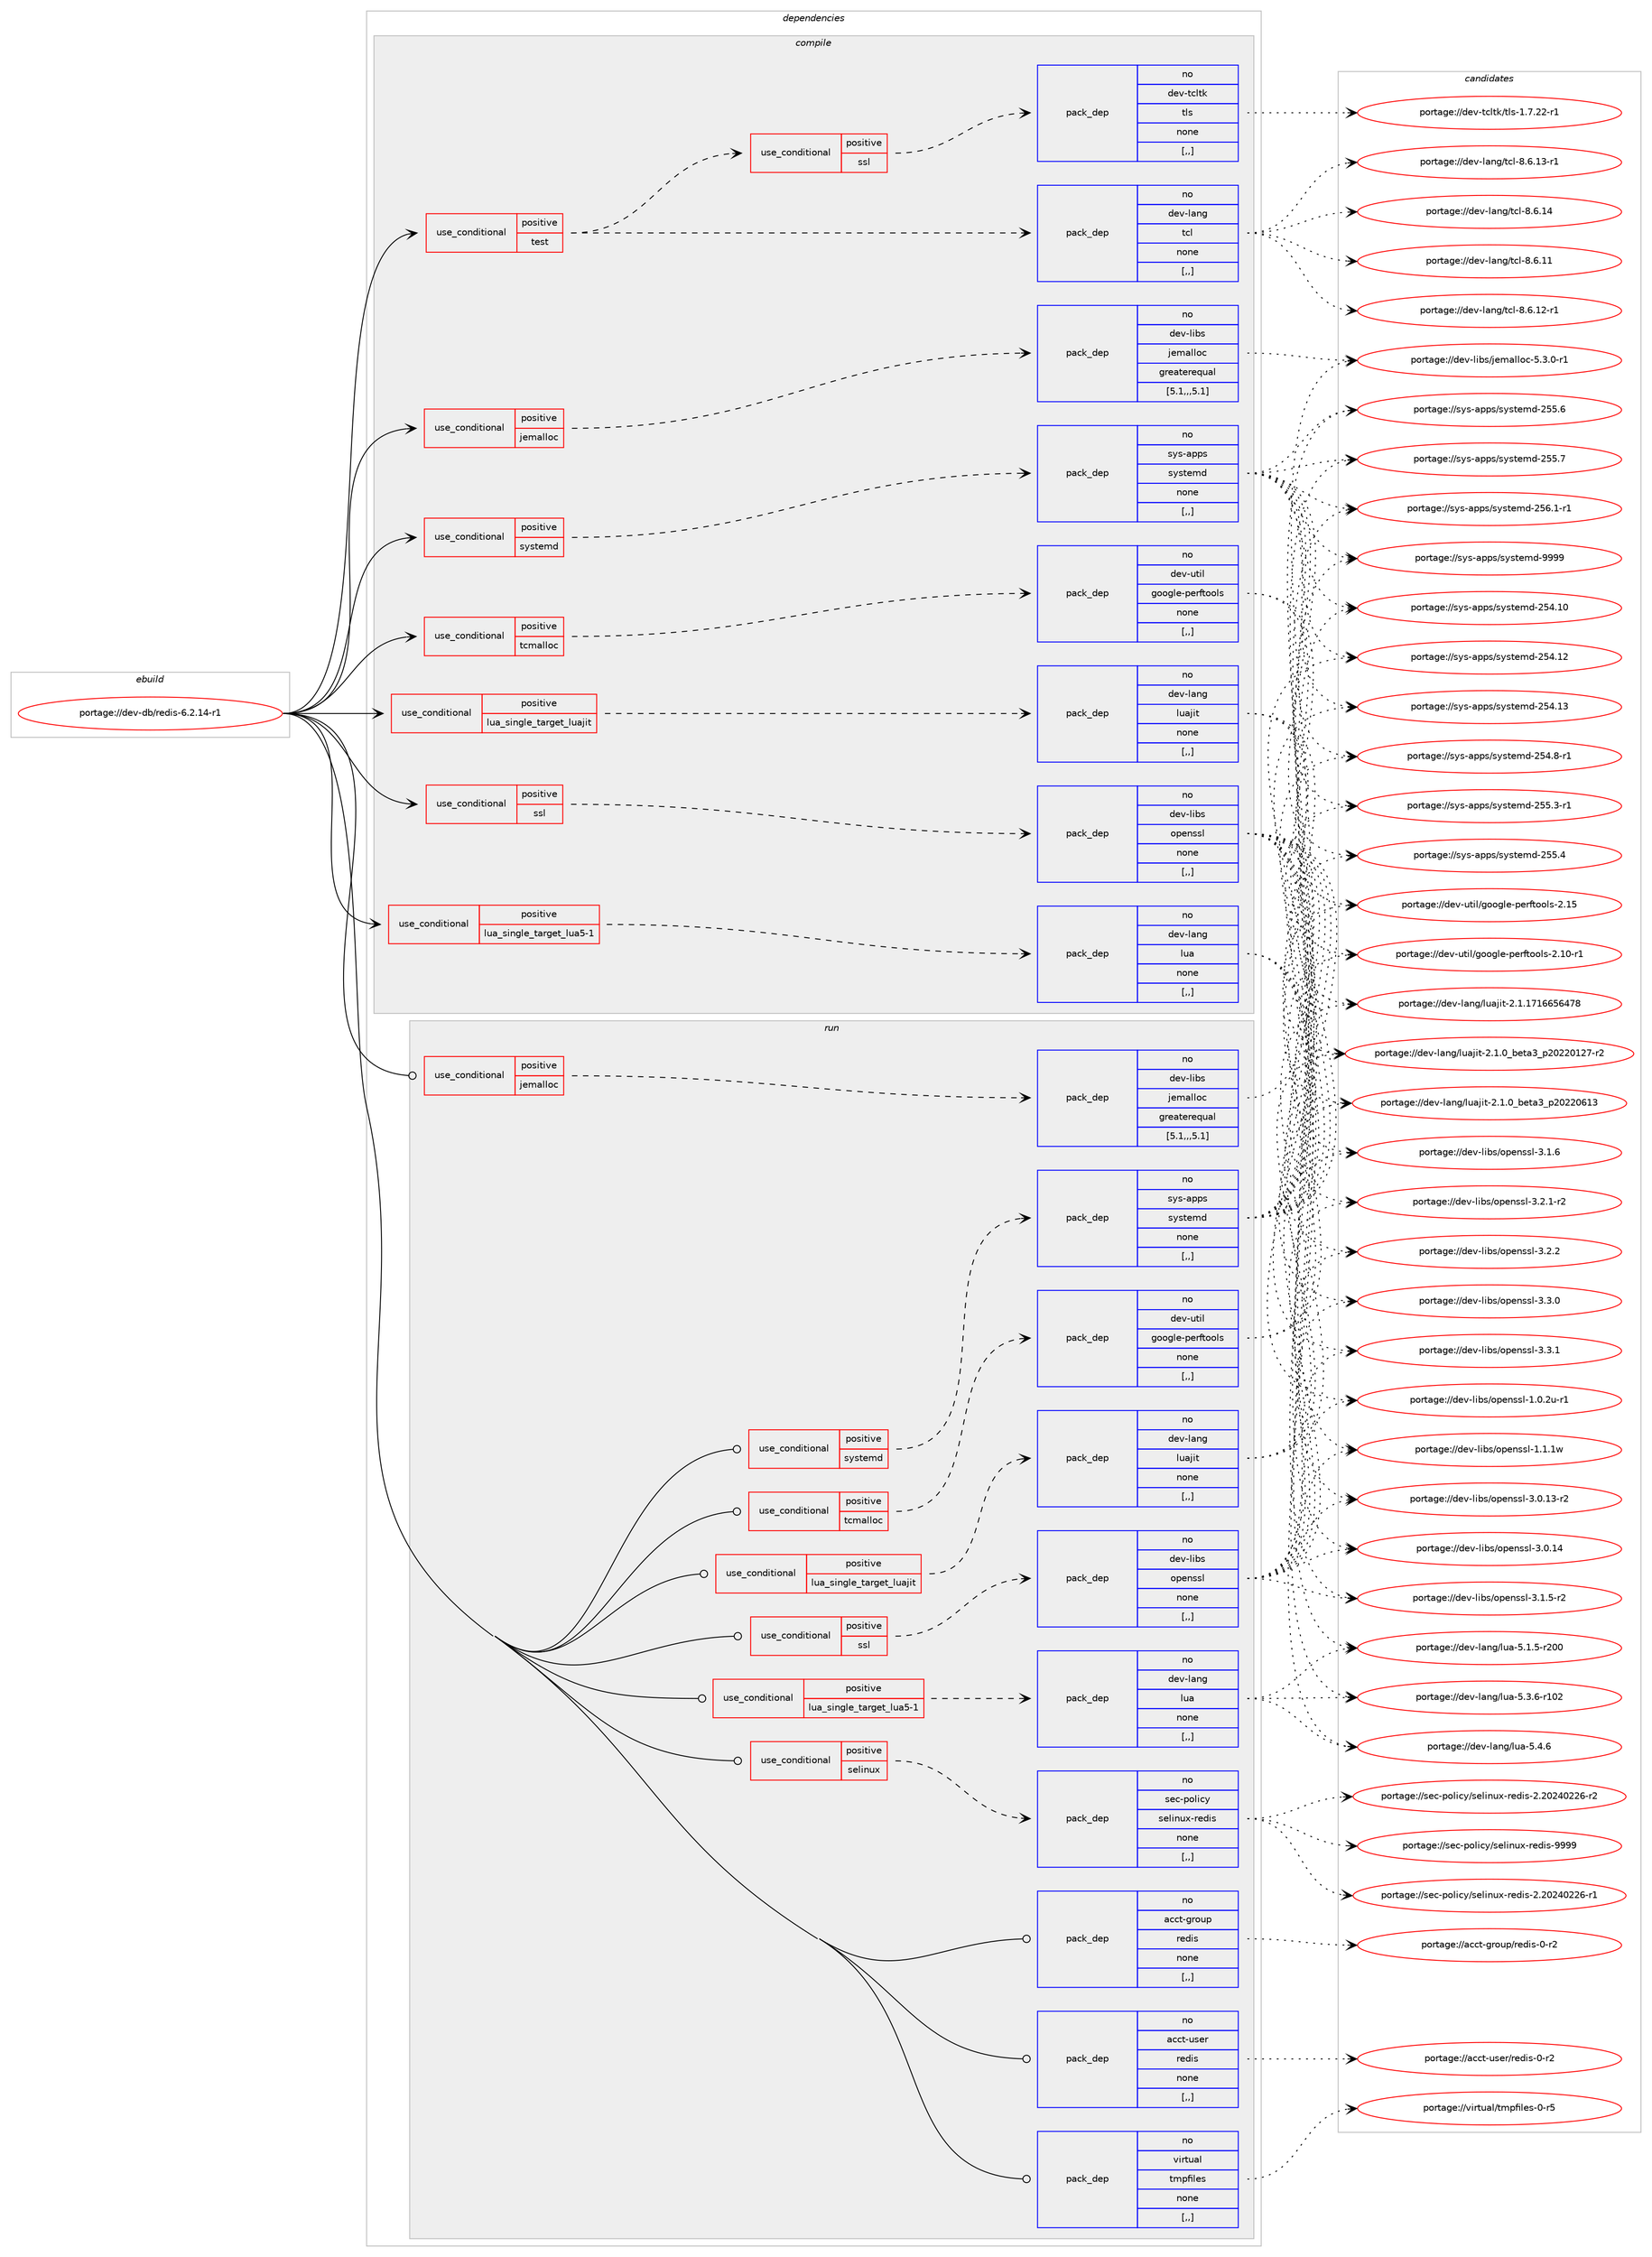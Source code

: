 digraph prolog {

# *************
# Graph options
# *************

newrank=true;
concentrate=true;
compound=true;
graph [rankdir=LR,fontname=Helvetica,fontsize=10,ranksep=1.5];#, ranksep=2.5, nodesep=0.2];
edge  [arrowhead=vee];
node  [fontname=Helvetica,fontsize=10];

# **********
# The ebuild
# **********

subgraph cluster_leftcol {
color=gray;
rank=same;
label=<<i>ebuild</i>>;
id [label="portage://dev-db/redis-6.2.14-r1", color=red, width=4, href="../dev-db/redis-6.2.14-r1.svg"];
}

# ****************
# The dependencies
# ****************

subgraph cluster_midcol {
color=gray;
label=<<i>dependencies</i>>;
subgraph cluster_compile {
fillcolor="#eeeeee";
style=filled;
label=<<i>compile</i>>;
subgraph cond18201 {
dependency68959 [label=<<TABLE BORDER="0" CELLBORDER="1" CELLSPACING="0" CELLPADDING="4"><TR><TD ROWSPAN="3" CELLPADDING="10">use_conditional</TD></TR><TR><TD>positive</TD></TR><TR><TD>jemalloc</TD></TR></TABLE>>, shape=none, color=red];
subgraph pack49841 {
dependency68960 [label=<<TABLE BORDER="0" CELLBORDER="1" CELLSPACING="0" CELLPADDING="4" WIDTH="220"><TR><TD ROWSPAN="6" CELLPADDING="30">pack_dep</TD></TR><TR><TD WIDTH="110">no</TD></TR><TR><TD>dev-libs</TD></TR><TR><TD>jemalloc</TD></TR><TR><TD>greaterequal</TD></TR><TR><TD>[5.1,,,5.1]</TD></TR></TABLE>>, shape=none, color=blue];
}
dependency68959:e -> dependency68960:w [weight=20,style="dashed",arrowhead="vee"];
}
id:e -> dependency68959:w [weight=20,style="solid",arrowhead="vee"];
subgraph cond18202 {
dependency68961 [label=<<TABLE BORDER="0" CELLBORDER="1" CELLSPACING="0" CELLPADDING="4"><TR><TD ROWSPAN="3" CELLPADDING="10">use_conditional</TD></TR><TR><TD>positive</TD></TR><TR><TD>lua_single_target_lua5-1</TD></TR></TABLE>>, shape=none, color=red];
subgraph pack49842 {
dependency68962 [label=<<TABLE BORDER="0" CELLBORDER="1" CELLSPACING="0" CELLPADDING="4" WIDTH="220"><TR><TD ROWSPAN="6" CELLPADDING="30">pack_dep</TD></TR><TR><TD WIDTH="110">no</TD></TR><TR><TD>dev-lang</TD></TR><TR><TD>lua</TD></TR><TR><TD>none</TD></TR><TR><TD>[,,]</TD></TR></TABLE>>, shape=none, color=blue];
}
dependency68961:e -> dependency68962:w [weight=20,style="dashed",arrowhead="vee"];
}
id:e -> dependency68961:w [weight=20,style="solid",arrowhead="vee"];
subgraph cond18203 {
dependency68963 [label=<<TABLE BORDER="0" CELLBORDER="1" CELLSPACING="0" CELLPADDING="4"><TR><TD ROWSPAN="3" CELLPADDING="10">use_conditional</TD></TR><TR><TD>positive</TD></TR><TR><TD>lua_single_target_luajit</TD></TR></TABLE>>, shape=none, color=red];
subgraph pack49843 {
dependency68964 [label=<<TABLE BORDER="0" CELLBORDER="1" CELLSPACING="0" CELLPADDING="4" WIDTH="220"><TR><TD ROWSPAN="6" CELLPADDING="30">pack_dep</TD></TR><TR><TD WIDTH="110">no</TD></TR><TR><TD>dev-lang</TD></TR><TR><TD>luajit</TD></TR><TR><TD>none</TD></TR><TR><TD>[,,]</TD></TR></TABLE>>, shape=none, color=blue];
}
dependency68963:e -> dependency68964:w [weight=20,style="dashed",arrowhead="vee"];
}
id:e -> dependency68963:w [weight=20,style="solid",arrowhead="vee"];
subgraph cond18204 {
dependency68965 [label=<<TABLE BORDER="0" CELLBORDER="1" CELLSPACING="0" CELLPADDING="4"><TR><TD ROWSPAN="3" CELLPADDING="10">use_conditional</TD></TR><TR><TD>positive</TD></TR><TR><TD>ssl</TD></TR></TABLE>>, shape=none, color=red];
subgraph pack49844 {
dependency68966 [label=<<TABLE BORDER="0" CELLBORDER="1" CELLSPACING="0" CELLPADDING="4" WIDTH="220"><TR><TD ROWSPAN="6" CELLPADDING="30">pack_dep</TD></TR><TR><TD WIDTH="110">no</TD></TR><TR><TD>dev-libs</TD></TR><TR><TD>openssl</TD></TR><TR><TD>none</TD></TR><TR><TD>[,,]</TD></TR></TABLE>>, shape=none, color=blue];
}
dependency68965:e -> dependency68966:w [weight=20,style="dashed",arrowhead="vee"];
}
id:e -> dependency68965:w [weight=20,style="solid",arrowhead="vee"];
subgraph cond18205 {
dependency68967 [label=<<TABLE BORDER="0" CELLBORDER="1" CELLSPACING="0" CELLPADDING="4"><TR><TD ROWSPAN="3" CELLPADDING="10">use_conditional</TD></TR><TR><TD>positive</TD></TR><TR><TD>systemd</TD></TR></TABLE>>, shape=none, color=red];
subgraph pack49845 {
dependency68968 [label=<<TABLE BORDER="0" CELLBORDER="1" CELLSPACING="0" CELLPADDING="4" WIDTH="220"><TR><TD ROWSPAN="6" CELLPADDING="30">pack_dep</TD></TR><TR><TD WIDTH="110">no</TD></TR><TR><TD>sys-apps</TD></TR><TR><TD>systemd</TD></TR><TR><TD>none</TD></TR><TR><TD>[,,]</TD></TR></TABLE>>, shape=none, color=blue];
}
dependency68967:e -> dependency68968:w [weight=20,style="dashed",arrowhead="vee"];
}
id:e -> dependency68967:w [weight=20,style="solid",arrowhead="vee"];
subgraph cond18206 {
dependency68969 [label=<<TABLE BORDER="0" CELLBORDER="1" CELLSPACING="0" CELLPADDING="4"><TR><TD ROWSPAN="3" CELLPADDING="10">use_conditional</TD></TR><TR><TD>positive</TD></TR><TR><TD>tcmalloc</TD></TR></TABLE>>, shape=none, color=red];
subgraph pack49846 {
dependency68970 [label=<<TABLE BORDER="0" CELLBORDER="1" CELLSPACING="0" CELLPADDING="4" WIDTH="220"><TR><TD ROWSPAN="6" CELLPADDING="30">pack_dep</TD></TR><TR><TD WIDTH="110">no</TD></TR><TR><TD>dev-util</TD></TR><TR><TD>google-perftools</TD></TR><TR><TD>none</TD></TR><TR><TD>[,,]</TD></TR></TABLE>>, shape=none, color=blue];
}
dependency68969:e -> dependency68970:w [weight=20,style="dashed",arrowhead="vee"];
}
id:e -> dependency68969:w [weight=20,style="solid",arrowhead="vee"];
subgraph cond18207 {
dependency68971 [label=<<TABLE BORDER="0" CELLBORDER="1" CELLSPACING="0" CELLPADDING="4"><TR><TD ROWSPAN="3" CELLPADDING="10">use_conditional</TD></TR><TR><TD>positive</TD></TR><TR><TD>test</TD></TR></TABLE>>, shape=none, color=red];
subgraph pack49847 {
dependency68972 [label=<<TABLE BORDER="0" CELLBORDER="1" CELLSPACING="0" CELLPADDING="4" WIDTH="220"><TR><TD ROWSPAN="6" CELLPADDING="30">pack_dep</TD></TR><TR><TD WIDTH="110">no</TD></TR><TR><TD>dev-lang</TD></TR><TR><TD>tcl</TD></TR><TR><TD>none</TD></TR><TR><TD>[,,]</TD></TR></TABLE>>, shape=none, color=blue];
}
dependency68971:e -> dependency68972:w [weight=20,style="dashed",arrowhead="vee"];
subgraph cond18208 {
dependency68973 [label=<<TABLE BORDER="0" CELLBORDER="1" CELLSPACING="0" CELLPADDING="4"><TR><TD ROWSPAN="3" CELLPADDING="10">use_conditional</TD></TR><TR><TD>positive</TD></TR><TR><TD>ssl</TD></TR></TABLE>>, shape=none, color=red];
subgraph pack49848 {
dependency68974 [label=<<TABLE BORDER="0" CELLBORDER="1" CELLSPACING="0" CELLPADDING="4" WIDTH="220"><TR><TD ROWSPAN="6" CELLPADDING="30">pack_dep</TD></TR><TR><TD WIDTH="110">no</TD></TR><TR><TD>dev-tcltk</TD></TR><TR><TD>tls</TD></TR><TR><TD>none</TD></TR><TR><TD>[,,]</TD></TR></TABLE>>, shape=none, color=blue];
}
dependency68973:e -> dependency68974:w [weight=20,style="dashed",arrowhead="vee"];
}
dependency68971:e -> dependency68973:w [weight=20,style="dashed",arrowhead="vee"];
}
id:e -> dependency68971:w [weight=20,style="solid",arrowhead="vee"];
}
subgraph cluster_compileandrun {
fillcolor="#eeeeee";
style=filled;
label=<<i>compile and run</i>>;
}
subgraph cluster_run {
fillcolor="#eeeeee";
style=filled;
label=<<i>run</i>>;
subgraph cond18209 {
dependency68975 [label=<<TABLE BORDER="0" CELLBORDER="1" CELLSPACING="0" CELLPADDING="4"><TR><TD ROWSPAN="3" CELLPADDING="10">use_conditional</TD></TR><TR><TD>positive</TD></TR><TR><TD>jemalloc</TD></TR></TABLE>>, shape=none, color=red];
subgraph pack49849 {
dependency68976 [label=<<TABLE BORDER="0" CELLBORDER="1" CELLSPACING="0" CELLPADDING="4" WIDTH="220"><TR><TD ROWSPAN="6" CELLPADDING="30">pack_dep</TD></TR><TR><TD WIDTH="110">no</TD></TR><TR><TD>dev-libs</TD></TR><TR><TD>jemalloc</TD></TR><TR><TD>greaterequal</TD></TR><TR><TD>[5.1,,,5.1]</TD></TR></TABLE>>, shape=none, color=blue];
}
dependency68975:e -> dependency68976:w [weight=20,style="dashed",arrowhead="vee"];
}
id:e -> dependency68975:w [weight=20,style="solid",arrowhead="odot"];
subgraph cond18210 {
dependency68977 [label=<<TABLE BORDER="0" CELLBORDER="1" CELLSPACING="0" CELLPADDING="4"><TR><TD ROWSPAN="3" CELLPADDING="10">use_conditional</TD></TR><TR><TD>positive</TD></TR><TR><TD>lua_single_target_lua5-1</TD></TR></TABLE>>, shape=none, color=red];
subgraph pack49850 {
dependency68978 [label=<<TABLE BORDER="0" CELLBORDER="1" CELLSPACING="0" CELLPADDING="4" WIDTH="220"><TR><TD ROWSPAN="6" CELLPADDING="30">pack_dep</TD></TR><TR><TD WIDTH="110">no</TD></TR><TR><TD>dev-lang</TD></TR><TR><TD>lua</TD></TR><TR><TD>none</TD></TR><TR><TD>[,,]</TD></TR></TABLE>>, shape=none, color=blue];
}
dependency68977:e -> dependency68978:w [weight=20,style="dashed",arrowhead="vee"];
}
id:e -> dependency68977:w [weight=20,style="solid",arrowhead="odot"];
subgraph cond18211 {
dependency68979 [label=<<TABLE BORDER="0" CELLBORDER="1" CELLSPACING="0" CELLPADDING="4"><TR><TD ROWSPAN="3" CELLPADDING="10">use_conditional</TD></TR><TR><TD>positive</TD></TR><TR><TD>lua_single_target_luajit</TD></TR></TABLE>>, shape=none, color=red];
subgraph pack49851 {
dependency68980 [label=<<TABLE BORDER="0" CELLBORDER="1" CELLSPACING="0" CELLPADDING="4" WIDTH="220"><TR><TD ROWSPAN="6" CELLPADDING="30">pack_dep</TD></TR><TR><TD WIDTH="110">no</TD></TR><TR><TD>dev-lang</TD></TR><TR><TD>luajit</TD></TR><TR><TD>none</TD></TR><TR><TD>[,,]</TD></TR></TABLE>>, shape=none, color=blue];
}
dependency68979:e -> dependency68980:w [weight=20,style="dashed",arrowhead="vee"];
}
id:e -> dependency68979:w [weight=20,style="solid",arrowhead="odot"];
subgraph cond18212 {
dependency68981 [label=<<TABLE BORDER="0" CELLBORDER="1" CELLSPACING="0" CELLPADDING="4"><TR><TD ROWSPAN="3" CELLPADDING="10">use_conditional</TD></TR><TR><TD>positive</TD></TR><TR><TD>selinux</TD></TR></TABLE>>, shape=none, color=red];
subgraph pack49852 {
dependency68982 [label=<<TABLE BORDER="0" CELLBORDER="1" CELLSPACING="0" CELLPADDING="4" WIDTH="220"><TR><TD ROWSPAN="6" CELLPADDING="30">pack_dep</TD></TR><TR><TD WIDTH="110">no</TD></TR><TR><TD>sec-policy</TD></TR><TR><TD>selinux-redis</TD></TR><TR><TD>none</TD></TR><TR><TD>[,,]</TD></TR></TABLE>>, shape=none, color=blue];
}
dependency68981:e -> dependency68982:w [weight=20,style="dashed",arrowhead="vee"];
}
id:e -> dependency68981:w [weight=20,style="solid",arrowhead="odot"];
subgraph cond18213 {
dependency68983 [label=<<TABLE BORDER="0" CELLBORDER="1" CELLSPACING="0" CELLPADDING="4"><TR><TD ROWSPAN="3" CELLPADDING="10">use_conditional</TD></TR><TR><TD>positive</TD></TR><TR><TD>ssl</TD></TR></TABLE>>, shape=none, color=red];
subgraph pack49853 {
dependency68984 [label=<<TABLE BORDER="0" CELLBORDER="1" CELLSPACING="0" CELLPADDING="4" WIDTH="220"><TR><TD ROWSPAN="6" CELLPADDING="30">pack_dep</TD></TR><TR><TD WIDTH="110">no</TD></TR><TR><TD>dev-libs</TD></TR><TR><TD>openssl</TD></TR><TR><TD>none</TD></TR><TR><TD>[,,]</TD></TR></TABLE>>, shape=none, color=blue];
}
dependency68983:e -> dependency68984:w [weight=20,style="dashed",arrowhead="vee"];
}
id:e -> dependency68983:w [weight=20,style="solid",arrowhead="odot"];
subgraph cond18214 {
dependency68985 [label=<<TABLE BORDER="0" CELLBORDER="1" CELLSPACING="0" CELLPADDING="4"><TR><TD ROWSPAN="3" CELLPADDING="10">use_conditional</TD></TR><TR><TD>positive</TD></TR><TR><TD>systemd</TD></TR></TABLE>>, shape=none, color=red];
subgraph pack49854 {
dependency68986 [label=<<TABLE BORDER="0" CELLBORDER="1" CELLSPACING="0" CELLPADDING="4" WIDTH="220"><TR><TD ROWSPAN="6" CELLPADDING="30">pack_dep</TD></TR><TR><TD WIDTH="110">no</TD></TR><TR><TD>sys-apps</TD></TR><TR><TD>systemd</TD></TR><TR><TD>none</TD></TR><TR><TD>[,,]</TD></TR></TABLE>>, shape=none, color=blue];
}
dependency68985:e -> dependency68986:w [weight=20,style="dashed",arrowhead="vee"];
}
id:e -> dependency68985:w [weight=20,style="solid",arrowhead="odot"];
subgraph cond18215 {
dependency68987 [label=<<TABLE BORDER="0" CELLBORDER="1" CELLSPACING="0" CELLPADDING="4"><TR><TD ROWSPAN="3" CELLPADDING="10">use_conditional</TD></TR><TR><TD>positive</TD></TR><TR><TD>tcmalloc</TD></TR></TABLE>>, shape=none, color=red];
subgraph pack49855 {
dependency68988 [label=<<TABLE BORDER="0" CELLBORDER="1" CELLSPACING="0" CELLPADDING="4" WIDTH="220"><TR><TD ROWSPAN="6" CELLPADDING="30">pack_dep</TD></TR><TR><TD WIDTH="110">no</TD></TR><TR><TD>dev-util</TD></TR><TR><TD>google-perftools</TD></TR><TR><TD>none</TD></TR><TR><TD>[,,]</TD></TR></TABLE>>, shape=none, color=blue];
}
dependency68987:e -> dependency68988:w [weight=20,style="dashed",arrowhead="vee"];
}
id:e -> dependency68987:w [weight=20,style="solid",arrowhead="odot"];
subgraph pack49856 {
dependency68989 [label=<<TABLE BORDER="0" CELLBORDER="1" CELLSPACING="0" CELLPADDING="4" WIDTH="220"><TR><TD ROWSPAN="6" CELLPADDING="30">pack_dep</TD></TR><TR><TD WIDTH="110">no</TD></TR><TR><TD>acct-group</TD></TR><TR><TD>redis</TD></TR><TR><TD>none</TD></TR><TR><TD>[,,]</TD></TR></TABLE>>, shape=none, color=blue];
}
id:e -> dependency68989:w [weight=20,style="solid",arrowhead="odot"];
subgraph pack49857 {
dependency68990 [label=<<TABLE BORDER="0" CELLBORDER="1" CELLSPACING="0" CELLPADDING="4" WIDTH="220"><TR><TD ROWSPAN="6" CELLPADDING="30">pack_dep</TD></TR><TR><TD WIDTH="110">no</TD></TR><TR><TD>acct-user</TD></TR><TR><TD>redis</TD></TR><TR><TD>none</TD></TR><TR><TD>[,,]</TD></TR></TABLE>>, shape=none, color=blue];
}
id:e -> dependency68990:w [weight=20,style="solid",arrowhead="odot"];
subgraph pack49858 {
dependency68991 [label=<<TABLE BORDER="0" CELLBORDER="1" CELLSPACING="0" CELLPADDING="4" WIDTH="220"><TR><TD ROWSPAN="6" CELLPADDING="30">pack_dep</TD></TR><TR><TD WIDTH="110">no</TD></TR><TR><TD>virtual</TD></TR><TR><TD>tmpfiles</TD></TR><TR><TD>none</TD></TR><TR><TD>[,,]</TD></TR></TABLE>>, shape=none, color=blue];
}
id:e -> dependency68991:w [weight=20,style="solid",arrowhead="odot"];
}
}

# **************
# The candidates
# **************

subgraph cluster_choices {
rank=same;
color=gray;
label=<<i>candidates</i>>;

subgraph choice49841 {
color=black;
nodesep=1;
choice10010111845108105981154710610110997108108111994553465146484511449 [label="portage://dev-libs/jemalloc-5.3.0-r1", color=red, width=4,href="../dev-libs/jemalloc-5.3.0-r1.svg"];
dependency68960:e -> choice10010111845108105981154710610110997108108111994553465146484511449:w [style=dotted,weight="100"];
}
subgraph choice49842 {
color=black;
nodesep=1;
choice1001011184510897110103471081179745534649465345114504848 [label="portage://dev-lang/lua-5.1.5-r200", color=red, width=4,href="../dev-lang/lua-5.1.5-r200.svg"];
choice1001011184510897110103471081179745534651465445114494850 [label="portage://dev-lang/lua-5.3.6-r102", color=red, width=4,href="../dev-lang/lua-5.3.6-r102.svg"];
choice10010111845108971101034710811797455346524654 [label="portage://dev-lang/lua-5.4.6", color=red, width=4,href="../dev-lang/lua-5.4.6.svg"];
dependency68962:e -> choice1001011184510897110103471081179745534649465345114504848:w [style=dotted,weight="100"];
dependency68962:e -> choice1001011184510897110103471081179745534651465445114494850:w [style=dotted,weight="100"];
dependency68962:e -> choice10010111845108971101034710811797455346524654:w [style=dotted,weight="100"];
}
subgraph choice49843 {
color=black;
nodesep=1;
choice10010111845108971101034710811797106105116455046494648959810111697519511250485050484950554511450 [label="portage://dev-lang/luajit-2.1.0_beta3_p20220127-r2", color=red, width=4,href="../dev-lang/luajit-2.1.0_beta3_p20220127-r2.svg"];
choice1001011184510897110103471081179710610511645504649464895981011169751951125048505048544951 [label="portage://dev-lang/luajit-2.1.0_beta3_p20220613", color=red, width=4,href="../dev-lang/luajit-2.1.0_beta3_p20220613.svg"];
choice10010111845108971101034710811797106105116455046494649554954545354525556 [label="portage://dev-lang/luajit-2.1.1716656478", color=red, width=4,href="../dev-lang/luajit-2.1.1716656478.svg"];
dependency68964:e -> choice10010111845108971101034710811797106105116455046494648959810111697519511250485050484950554511450:w [style=dotted,weight="100"];
dependency68964:e -> choice1001011184510897110103471081179710610511645504649464895981011169751951125048505048544951:w [style=dotted,weight="100"];
dependency68964:e -> choice10010111845108971101034710811797106105116455046494649554954545354525556:w [style=dotted,weight="100"];
}
subgraph choice49844 {
color=black;
nodesep=1;
choice1001011184510810598115471111121011101151151084549464846501174511449 [label="portage://dev-libs/openssl-1.0.2u-r1", color=red, width=4,href="../dev-libs/openssl-1.0.2u-r1.svg"];
choice100101118451081059811547111112101110115115108454946494649119 [label="portage://dev-libs/openssl-1.1.1w", color=red, width=4,href="../dev-libs/openssl-1.1.1w.svg"];
choice100101118451081059811547111112101110115115108455146484649514511450 [label="portage://dev-libs/openssl-3.0.13-r2", color=red, width=4,href="../dev-libs/openssl-3.0.13-r2.svg"];
choice10010111845108105981154711111210111011511510845514648464952 [label="portage://dev-libs/openssl-3.0.14", color=red, width=4,href="../dev-libs/openssl-3.0.14.svg"];
choice1001011184510810598115471111121011101151151084551464946534511450 [label="portage://dev-libs/openssl-3.1.5-r2", color=red, width=4,href="../dev-libs/openssl-3.1.5-r2.svg"];
choice100101118451081059811547111112101110115115108455146494654 [label="portage://dev-libs/openssl-3.1.6", color=red, width=4,href="../dev-libs/openssl-3.1.6.svg"];
choice1001011184510810598115471111121011101151151084551465046494511450 [label="portage://dev-libs/openssl-3.2.1-r2", color=red, width=4,href="../dev-libs/openssl-3.2.1-r2.svg"];
choice100101118451081059811547111112101110115115108455146504650 [label="portage://dev-libs/openssl-3.2.2", color=red, width=4,href="../dev-libs/openssl-3.2.2.svg"];
choice100101118451081059811547111112101110115115108455146514648 [label="portage://dev-libs/openssl-3.3.0", color=red, width=4,href="../dev-libs/openssl-3.3.0.svg"];
choice100101118451081059811547111112101110115115108455146514649 [label="portage://dev-libs/openssl-3.3.1", color=red, width=4,href="../dev-libs/openssl-3.3.1.svg"];
dependency68966:e -> choice1001011184510810598115471111121011101151151084549464846501174511449:w [style=dotted,weight="100"];
dependency68966:e -> choice100101118451081059811547111112101110115115108454946494649119:w [style=dotted,weight="100"];
dependency68966:e -> choice100101118451081059811547111112101110115115108455146484649514511450:w [style=dotted,weight="100"];
dependency68966:e -> choice10010111845108105981154711111210111011511510845514648464952:w [style=dotted,weight="100"];
dependency68966:e -> choice1001011184510810598115471111121011101151151084551464946534511450:w [style=dotted,weight="100"];
dependency68966:e -> choice100101118451081059811547111112101110115115108455146494654:w [style=dotted,weight="100"];
dependency68966:e -> choice1001011184510810598115471111121011101151151084551465046494511450:w [style=dotted,weight="100"];
dependency68966:e -> choice100101118451081059811547111112101110115115108455146504650:w [style=dotted,weight="100"];
dependency68966:e -> choice100101118451081059811547111112101110115115108455146514648:w [style=dotted,weight="100"];
dependency68966:e -> choice100101118451081059811547111112101110115115108455146514649:w [style=dotted,weight="100"];
}
subgraph choice49845 {
color=black;
nodesep=1;
choice11512111545971121121154711512111511610110910045505352464948 [label="portage://sys-apps/systemd-254.10", color=red, width=4,href="../sys-apps/systemd-254.10.svg"];
choice11512111545971121121154711512111511610110910045505352464950 [label="portage://sys-apps/systemd-254.12", color=red, width=4,href="../sys-apps/systemd-254.12.svg"];
choice11512111545971121121154711512111511610110910045505352464951 [label="portage://sys-apps/systemd-254.13", color=red, width=4,href="../sys-apps/systemd-254.13.svg"];
choice1151211154597112112115471151211151161011091004550535246564511449 [label="portage://sys-apps/systemd-254.8-r1", color=red, width=4,href="../sys-apps/systemd-254.8-r1.svg"];
choice1151211154597112112115471151211151161011091004550535346514511449 [label="portage://sys-apps/systemd-255.3-r1", color=red, width=4,href="../sys-apps/systemd-255.3-r1.svg"];
choice115121115459711211211547115121115116101109100455053534652 [label="portage://sys-apps/systemd-255.4", color=red, width=4,href="../sys-apps/systemd-255.4.svg"];
choice115121115459711211211547115121115116101109100455053534654 [label="portage://sys-apps/systemd-255.6", color=red, width=4,href="../sys-apps/systemd-255.6.svg"];
choice115121115459711211211547115121115116101109100455053534655 [label="portage://sys-apps/systemd-255.7", color=red, width=4,href="../sys-apps/systemd-255.7.svg"];
choice1151211154597112112115471151211151161011091004550535446494511449 [label="portage://sys-apps/systemd-256.1-r1", color=red, width=4,href="../sys-apps/systemd-256.1-r1.svg"];
choice1151211154597112112115471151211151161011091004557575757 [label="portage://sys-apps/systemd-9999", color=red, width=4,href="../sys-apps/systemd-9999.svg"];
dependency68968:e -> choice11512111545971121121154711512111511610110910045505352464948:w [style=dotted,weight="100"];
dependency68968:e -> choice11512111545971121121154711512111511610110910045505352464950:w [style=dotted,weight="100"];
dependency68968:e -> choice11512111545971121121154711512111511610110910045505352464951:w [style=dotted,weight="100"];
dependency68968:e -> choice1151211154597112112115471151211151161011091004550535246564511449:w [style=dotted,weight="100"];
dependency68968:e -> choice1151211154597112112115471151211151161011091004550535346514511449:w [style=dotted,weight="100"];
dependency68968:e -> choice115121115459711211211547115121115116101109100455053534652:w [style=dotted,weight="100"];
dependency68968:e -> choice115121115459711211211547115121115116101109100455053534654:w [style=dotted,weight="100"];
dependency68968:e -> choice115121115459711211211547115121115116101109100455053534655:w [style=dotted,weight="100"];
dependency68968:e -> choice1151211154597112112115471151211151161011091004550535446494511449:w [style=dotted,weight="100"];
dependency68968:e -> choice1151211154597112112115471151211151161011091004557575757:w [style=dotted,weight="100"];
}
subgraph choice49846 {
color=black;
nodesep=1;
choice10010111845117116105108471031111111031081014511210111410211611111110811545504649484511449 [label="portage://dev-util/google-perftools-2.10-r1", color=red, width=4,href="../dev-util/google-perftools-2.10-r1.svg"];
choice1001011184511711610510847103111111103108101451121011141021161111111081154550464953 [label="portage://dev-util/google-perftools-2.15", color=red, width=4,href="../dev-util/google-perftools-2.15.svg"];
dependency68970:e -> choice10010111845117116105108471031111111031081014511210111410211611111110811545504649484511449:w [style=dotted,weight="100"];
dependency68970:e -> choice1001011184511711610510847103111111103108101451121011141021161111111081154550464953:w [style=dotted,weight="100"];
}
subgraph choice49847 {
color=black;
nodesep=1;
choice1001011184510897110103471169910845564654464949 [label="portage://dev-lang/tcl-8.6.11", color=red, width=4,href="../dev-lang/tcl-8.6.11.svg"];
choice10010111845108971101034711699108455646544649504511449 [label="portage://dev-lang/tcl-8.6.12-r1", color=red, width=4,href="../dev-lang/tcl-8.6.12-r1.svg"];
choice10010111845108971101034711699108455646544649514511449 [label="portage://dev-lang/tcl-8.6.13-r1", color=red, width=4,href="../dev-lang/tcl-8.6.13-r1.svg"];
choice1001011184510897110103471169910845564654464952 [label="portage://dev-lang/tcl-8.6.14", color=red, width=4,href="../dev-lang/tcl-8.6.14.svg"];
dependency68972:e -> choice1001011184510897110103471169910845564654464949:w [style=dotted,weight="100"];
dependency68972:e -> choice10010111845108971101034711699108455646544649504511449:w [style=dotted,weight="100"];
dependency68972:e -> choice10010111845108971101034711699108455646544649514511449:w [style=dotted,weight="100"];
dependency68972:e -> choice1001011184510897110103471169910845564654464952:w [style=dotted,weight="100"];
}
subgraph choice49848 {
color=black;
nodesep=1;
choice100101118451169910811610747116108115454946554650504511449 [label="portage://dev-tcltk/tls-1.7.22-r1", color=red, width=4,href="../dev-tcltk/tls-1.7.22-r1.svg"];
dependency68974:e -> choice100101118451169910811610747116108115454946554650504511449:w [style=dotted,weight="100"];
}
subgraph choice49849 {
color=black;
nodesep=1;
choice10010111845108105981154710610110997108108111994553465146484511449 [label="portage://dev-libs/jemalloc-5.3.0-r1", color=red, width=4,href="../dev-libs/jemalloc-5.3.0-r1.svg"];
dependency68976:e -> choice10010111845108105981154710610110997108108111994553465146484511449:w [style=dotted,weight="100"];
}
subgraph choice49850 {
color=black;
nodesep=1;
choice1001011184510897110103471081179745534649465345114504848 [label="portage://dev-lang/lua-5.1.5-r200", color=red, width=4,href="../dev-lang/lua-5.1.5-r200.svg"];
choice1001011184510897110103471081179745534651465445114494850 [label="portage://dev-lang/lua-5.3.6-r102", color=red, width=4,href="../dev-lang/lua-5.3.6-r102.svg"];
choice10010111845108971101034710811797455346524654 [label="portage://dev-lang/lua-5.4.6", color=red, width=4,href="../dev-lang/lua-5.4.6.svg"];
dependency68978:e -> choice1001011184510897110103471081179745534649465345114504848:w [style=dotted,weight="100"];
dependency68978:e -> choice1001011184510897110103471081179745534651465445114494850:w [style=dotted,weight="100"];
dependency68978:e -> choice10010111845108971101034710811797455346524654:w [style=dotted,weight="100"];
}
subgraph choice49851 {
color=black;
nodesep=1;
choice10010111845108971101034710811797106105116455046494648959810111697519511250485050484950554511450 [label="portage://dev-lang/luajit-2.1.0_beta3_p20220127-r2", color=red, width=4,href="../dev-lang/luajit-2.1.0_beta3_p20220127-r2.svg"];
choice1001011184510897110103471081179710610511645504649464895981011169751951125048505048544951 [label="portage://dev-lang/luajit-2.1.0_beta3_p20220613", color=red, width=4,href="../dev-lang/luajit-2.1.0_beta3_p20220613.svg"];
choice10010111845108971101034710811797106105116455046494649554954545354525556 [label="portage://dev-lang/luajit-2.1.1716656478", color=red, width=4,href="../dev-lang/luajit-2.1.1716656478.svg"];
dependency68980:e -> choice10010111845108971101034710811797106105116455046494648959810111697519511250485050484950554511450:w [style=dotted,weight="100"];
dependency68980:e -> choice1001011184510897110103471081179710610511645504649464895981011169751951125048505048544951:w [style=dotted,weight="100"];
dependency68980:e -> choice10010111845108971101034710811797106105116455046494649554954545354525556:w [style=dotted,weight="100"];
}
subgraph choice49852 {
color=black;
nodesep=1;
choice115101994511211110810599121471151011081051101171204511410110010511545504650485052485050544511449 [label="portage://sec-policy/selinux-redis-2.20240226-r1", color=red, width=4,href="../sec-policy/selinux-redis-2.20240226-r1.svg"];
choice115101994511211110810599121471151011081051101171204511410110010511545504650485052485050544511450 [label="portage://sec-policy/selinux-redis-2.20240226-r2", color=red, width=4,href="../sec-policy/selinux-redis-2.20240226-r2.svg"];
choice11510199451121111081059912147115101108105110117120451141011001051154557575757 [label="portage://sec-policy/selinux-redis-9999", color=red, width=4,href="../sec-policy/selinux-redis-9999.svg"];
dependency68982:e -> choice115101994511211110810599121471151011081051101171204511410110010511545504650485052485050544511449:w [style=dotted,weight="100"];
dependency68982:e -> choice115101994511211110810599121471151011081051101171204511410110010511545504650485052485050544511450:w [style=dotted,weight="100"];
dependency68982:e -> choice11510199451121111081059912147115101108105110117120451141011001051154557575757:w [style=dotted,weight="100"];
}
subgraph choice49853 {
color=black;
nodesep=1;
choice1001011184510810598115471111121011101151151084549464846501174511449 [label="portage://dev-libs/openssl-1.0.2u-r1", color=red, width=4,href="../dev-libs/openssl-1.0.2u-r1.svg"];
choice100101118451081059811547111112101110115115108454946494649119 [label="portage://dev-libs/openssl-1.1.1w", color=red, width=4,href="../dev-libs/openssl-1.1.1w.svg"];
choice100101118451081059811547111112101110115115108455146484649514511450 [label="portage://dev-libs/openssl-3.0.13-r2", color=red, width=4,href="../dev-libs/openssl-3.0.13-r2.svg"];
choice10010111845108105981154711111210111011511510845514648464952 [label="portage://dev-libs/openssl-3.0.14", color=red, width=4,href="../dev-libs/openssl-3.0.14.svg"];
choice1001011184510810598115471111121011101151151084551464946534511450 [label="portage://dev-libs/openssl-3.1.5-r2", color=red, width=4,href="../dev-libs/openssl-3.1.5-r2.svg"];
choice100101118451081059811547111112101110115115108455146494654 [label="portage://dev-libs/openssl-3.1.6", color=red, width=4,href="../dev-libs/openssl-3.1.6.svg"];
choice1001011184510810598115471111121011101151151084551465046494511450 [label="portage://dev-libs/openssl-3.2.1-r2", color=red, width=4,href="../dev-libs/openssl-3.2.1-r2.svg"];
choice100101118451081059811547111112101110115115108455146504650 [label="portage://dev-libs/openssl-3.2.2", color=red, width=4,href="../dev-libs/openssl-3.2.2.svg"];
choice100101118451081059811547111112101110115115108455146514648 [label="portage://dev-libs/openssl-3.3.0", color=red, width=4,href="../dev-libs/openssl-3.3.0.svg"];
choice100101118451081059811547111112101110115115108455146514649 [label="portage://dev-libs/openssl-3.3.1", color=red, width=4,href="../dev-libs/openssl-3.3.1.svg"];
dependency68984:e -> choice1001011184510810598115471111121011101151151084549464846501174511449:w [style=dotted,weight="100"];
dependency68984:e -> choice100101118451081059811547111112101110115115108454946494649119:w [style=dotted,weight="100"];
dependency68984:e -> choice100101118451081059811547111112101110115115108455146484649514511450:w [style=dotted,weight="100"];
dependency68984:e -> choice10010111845108105981154711111210111011511510845514648464952:w [style=dotted,weight="100"];
dependency68984:e -> choice1001011184510810598115471111121011101151151084551464946534511450:w [style=dotted,weight="100"];
dependency68984:e -> choice100101118451081059811547111112101110115115108455146494654:w [style=dotted,weight="100"];
dependency68984:e -> choice1001011184510810598115471111121011101151151084551465046494511450:w [style=dotted,weight="100"];
dependency68984:e -> choice100101118451081059811547111112101110115115108455146504650:w [style=dotted,weight="100"];
dependency68984:e -> choice100101118451081059811547111112101110115115108455146514648:w [style=dotted,weight="100"];
dependency68984:e -> choice100101118451081059811547111112101110115115108455146514649:w [style=dotted,weight="100"];
}
subgraph choice49854 {
color=black;
nodesep=1;
choice11512111545971121121154711512111511610110910045505352464948 [label="portage://sys-apps/systemd-254.10", color=red, width=4,href="../sys-apps/systemd-254.10.svg"];
choice11512111545971121121154711512111511610110910045505352464950 [label="portage://sys-apps/systemd-254.12", color=red, width=4,href="../sys-apps/systemd-254.12.svg"];
choice11512111545971121121154711512111511610110910045505352464951 [label="portage://sys-apps/systemd-254.13", color=red, width=4,href="../sys-apps/systemd-254.13.svg"];
choice1151211154597112112115471151211151161011091004550535246564511449 [label="portage://sys-apps/systemd-254.8-r1", color=red, width=4,href="../sys-apps/systemd-254.8-r1.svg"];
choice1151211154597112112115471151211151161011091004550535346514511449 [label="portage://sys-apps/systemd-255.3-r1", color=red, width=4,href="../sys-apps/systemd-255.3-r1.svg"];
choice115121115459711211211547115121115116101109100455053534652 [label="portage://sys-apps/systemd-255.4", color=red, width=4,href="../sys-apps/systemd-255.4.svg"];
choice115121115459711211211547115121115116101109100455053534654 [label="portage://sys-apps/systemd-255.6", color=red, width=4,href="../sys-apps/systemd-255.6.svg"];
choice115121115459711211211547115121115116101109100455053534655 [label="portage://sys-apps/systemd-255.7", color=red, width=4,href="../sys-apps/systemd-255.7.svg"];
choice1151211154597112112115471151211151161011091004550535446494511449 [label="portage://sys-apps/systemd-256.1-r1", color=red, width=4,href="../sys-apps/systemd-256.1-r1.svg"];
choice1151211154597112112115471151211151161011091004557575757 [label="portage://sys-apps/systemd-9999", color=red, width=4,href="../sys-apps/systemd-9999.svg"];
dependency68986:e -> choice11512111545971121121154711512111511610110910045505352464948:w [style=dotted,weight="100"];
dependency68986:e -> choice11512111545971121121154711512111511610110910045505352464950:w [style=dotted,weight="100"];
dependency68986:e -> choice11512111545971121121154711512111511610110910045505352464951:w [style=dotted,weight="100"];
dependency68986:e -> choice1151211154597112112115471151211151161011091004550535246564511449:w [style=dotted,weight="100"];
dependency68986:e -> choice1151211154597112112115471151211151161011091004550535346514511449:w [style=dotted,weight="100"];
dependency68986:e -> choice115121115459711211211547115121115116101109100455053534652:w [style=dotted,weight="100"];
dependency68986:e -> choice115121115459711211211547115121115116101109100455053534654:w [style=dotted,weight="100"];
dependency68986:e -> choice115121115459711211211547115121115116101109100455053534655:w [style=dotted,weight="100"];
dependency68986:e -> choice1151211154597112112115471151211151161011091004550535446494511449:w [style=dotted,weight="100"];
dependency68986:e -> choice1151211154597112112115471151211151161011091004557575757:w [style=dotted,weight="100"];
}
subgraph choice49855 {
color=black;
nodesep=1;
choice10010111845117116105108471031111111031081014511210111410211611111110811545504649484511449 [label="portage://dev-util/google-perftools-2.10-r1", color=red, width=4,href="../dev-util/google-perftools-2.10-r1.svg"];
choice1001011184511711610510847103111111103108101451121011141021161111111081154550464953 [label="portage://dev-util/google-perftools-2.15", color=red, width=4,href="../dev-util/google-perftools-2.15.svg"];
dependency68988:e -> choice10010111845117116105108471031111111031081014511210111410211611111110811545504649484511449:w [style=dotted,weight="100"];
dependency68988:e -> choice1001011184511711610510847103111111103108101451121011141021161111111081154550464953:w [style=dotted,weight="100"];
}
subgraph choice49856 {
color=black;
nodesep=1;
choice979999116451031141111171124711410110010511545484511450 [label="portage://acct-group/redis-0-r2", color=red, width=4,href="../acct-group/redis-0-r2.svg"];
dependency68989:e -> choice979999116451031141111171124711410110010511545484511450:w [style=dotted,weight="100"];
}
subgraph choice49857 {
color=black;
nodesep=1;
choice979999116451171151011144711410110010511545484511450 [label="portage://acct-user/redis-0-r2", color=red, width=4,href="../acct-user/redis-0-r2.svg"];
dependency68990:e -> choice979999116451171151011144711410110010511545484511450:w [style=dotted,weight="100"];
}
subgraph choice49858 {
color=black;
nodesep=1;
choice118105114116117971084711610911210210510810111545484511453 [label="portage://virtual/tmpfiles-0-r5", color=red, width=4,href="../virtual/tmpfiles-0-r5.svg"];
dependency68991:e -> choice118105114116117971084711610911210210510810111545484511453:w [style=dotted,weight="100"];
}
}

}
